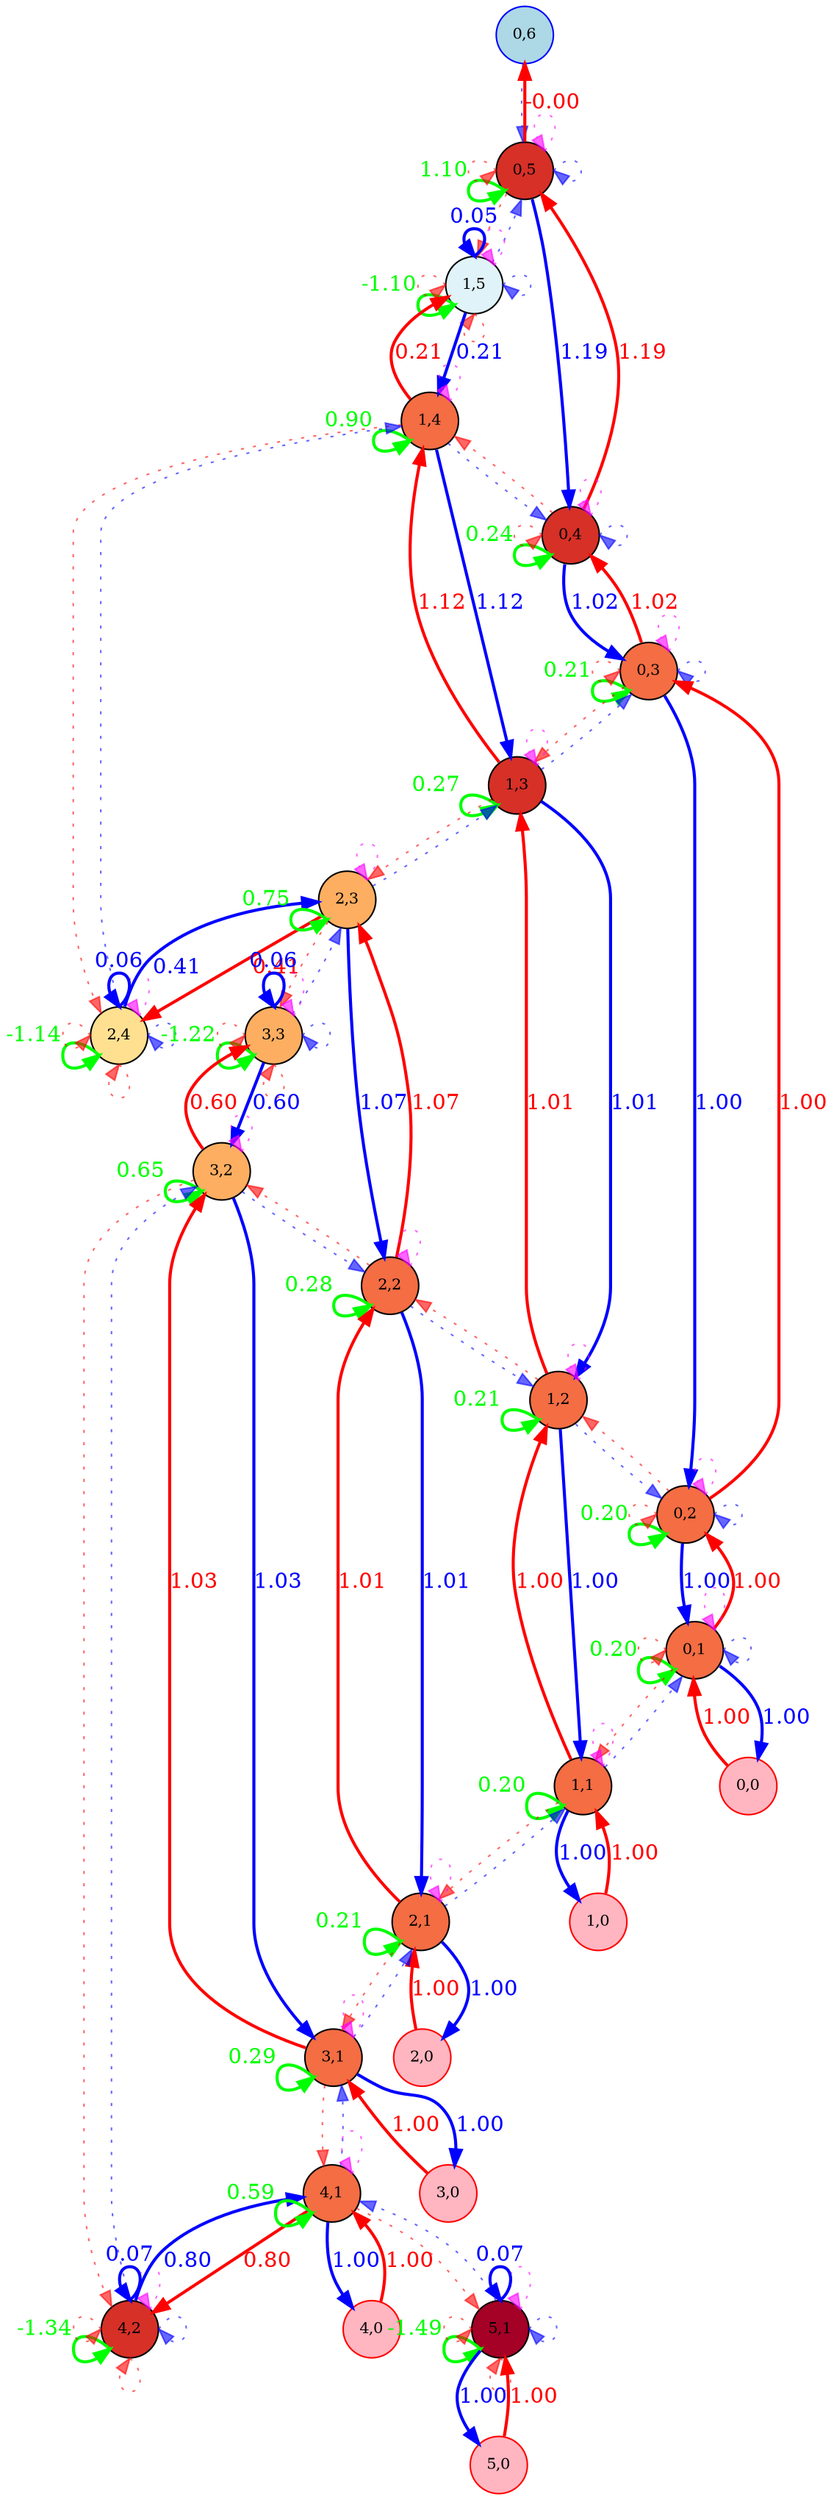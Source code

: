 digraph {
	splines=true
	"0,6" [label="0,6" color=blue fillcolor=lightblue fontsize=10 pos="0,6!" shape=circle style=filled]
	"0,5" [label="0,5" color=black colorscheme=rdylbu10 fillcolor=2 fontsize=10 pos="0,5!" shape=circle style=filled]
	"0,4" [label="0,4" color=black colorscheme=rdylbu10 fillcolor=2 fontsize=10 pos="0,4!" shape=circle style=filled]
	"0,3" [label="0,3" color=black colorscheme=rdylbu10 fillcolor=3 fontsize=10 pos="0,3!" shape=circle style=filled]
	"0,2" [label="0,2" color=black colorscheme=rdylbu10 fillcolor=3 fontsize=10 pos="0,2!" shape=circle style=filled]
	"0,1" [label="0,1" color=black colorscheme=rdylbu10 fillcolor=3 fontsize=10 pos="0,1!" shape=circle style=filled]
	"0,0" [label="0,0" color=red fillcolor=lightpink fontsize=10 pos="0,0!" shape=circle style=filled]
	"1,5" [label="1,5" color=black colorscheme=rdylbu10 fillcolor=6 fontsize=10 pos="1,5!" shape=circle style=filled]
	"1,4" [label="1,4" color=black colorscheme=rdylbu10 fillcolor=3 fontsize=10 pos="1,4!" shape=circle style=filled]
	"1,3" [label="1,3" color=black colorscheme=rdylbu10 fillcolor=2 fontsize=10 pos="1,3!" shape=circle style=filled]
	"1,2" [label="1,2" color=black colorscheme=rdylbu10 fillcolor=3 fontsize=10 pos="1,2!" shape=circle style=filled]
	"1,1" [label="1,1" color=black colorscheme=rdylbu10 fillcolor=3 fontsize=10 pos="1,1!" shape=circle style=filled]
	"1,0" [label="1,0" color=red fillcolor=lightpink fontsize=10 pos="1,0!" shape=circle style=filled]
	"2,4" [label="2,4" color=black colorscheme=rdylbu10 fillcolor=5 fontsize=10 pos="2,4!" shape=circle style=filled]
	"2,3" [label="2,3" color=black colorscheme=rdylbu10 fillcolor=4 fontsize=10 pos="2,3!" shape=circle style=filled]
	"2,2" [label="2,2" color=black colorscheme=rdylbu10 fillcolor=3 fontsize=10 pos="2,2!" shape=circle style=filled]
	"2,1" [label="2,1" color=black colorscheme=rdylbu10 fillcolor=3 fontsize=10 pos="2,1!" shape=circle style=filled]
	"2,0" [label="2,0" color=red fillcolor=lightpink fontsize=10 pos="2,0!" shape=circle style=filled]
	"3,3" [label="3,3" color=black colorscheme=rdylbu10 fillcolor=4 fontsize=10 pos="3,3!" shape=circle style=filled]
	"3,2" [label="3,2" color=black colorscheme=rdylbu10 fillcolor=4 fontsize=10 pos="3,2!" shape=circle style=filled]
	"3,1" [label="3,1" color=black colorscheme=rdylbu10 fillcolor=3 fontsize=10 pos="3,1!" shape=circle style=filled]
	"3,0" [label="3,0" color=red fillcolor=lightpink fontsize=10 pos="3,0!" shape=circle style=filled]
	"4,2" [label="4,2" color=black colorscheme=rdylbu10 fillcolor=2 fontsize=10 pos="4,2!" shape=circle style=filled]
	"4,1" [label="4,1" color=black colorscheme=rdylbu10 fillcolor=3 fontsize=10 pos="4,1!" shape=circle style=filled]
	"4,0" [label="4,0" color=red fillcolor=lightpink fontsize=10 pos="4,0!" shape=circle style=filled]
	"5,1" [label="5,1" color=black colorscheme=rdylbu10 fillcolor=1 fontsize=10 pos="5,1!" shape=circle style=filled]
	"5,0" [label="5,0" color=red fillcolor=lightpink fontsize=10 pos="5,0!" shape=circle style=filled]
	"0,6" -> "0,5" [label="" color="#0000ff99" fontcolor="#0000ff99" style=dotted]
	"0,5" -> "0,6" [label=-0.00 color="#ff0000" fontcolor="#ff0000" penwidth=2 style=solid]
	"0,5" -> "0,5" [label="" color="#ff00ff99" fontcolor="#ff00ff99" headport=ne style=dotted tailport=ne]
	"0,5" -> "0,5" [label=1.10 color="#00ff00" fontcolor="#00ff00" headport=sw penwidth=2 style=solid tailport=sw]
	"0,5" -> "0,4" [label=1.19 color="#0000ff" fontcolor="#0000ff" penwidth=2 style=solid]
	"0,5" -> "1,5" [label="" color="#ff000099" fontcolor="#ff000099" style=dotted]
	"0,5" -> "0,5" [label="" color="#0000ff99" fontcolor="#0000ff99" headport=e style=dotted tailport=e]
	"0,5" -> "0,5" [label="" color="#ff000099" fontcolor="#ff000099" headport=w style=dotted tailport=w]
	"0,4" -> "0,5" [label=1.19 color="#ff0000" fontcolor="#ff0000" penwidth=2 style=solid]
	"0,4" -> "0,4" [label="" color="#ff00ff99" fontcolor="#ff00ff99" headport=ne style=dotted tailport=ne]
	"0,4" -> "0,4" [label=0.24 color="#00ff00" fontcolor="#00ff00" headport=sw penwidth=2 style=solid tailport=sw]
	"0,4" -> "0,3" [label=1.02 color="#0000ff" fontcolor="#0000ff" penwidth=2 style=solid]
	"0,4" -> "1,4" [label="" color="#ff000099" fontcolor="#ff000099" style=dotted]
	"0,4" -> "0,4" [label="" color="#0000ff99" fontcolor="#0000ff99" headport=e style=dotted tailport=e]
	"0,4" -> "0,4" [label="" color="#ff000099" fontcolor="#ff000099" headport=w style=dotted tailport=w]
	"0,3" -> "0,4" [label=1.02 color="#ff0000" fontcolor="#ff0000" penwidth=2 style=solid]
	"0,3" -> "0,3" [label="" color="#ff00ff99" fontcolor="#ff00ff99" headport=ne style=dotted tailport=ne]
	"0,3" -> "0,3" [label=0.21 color="#00ff00" fontcolor="#00ff00" headport=sw penwidth=2 style=solid tailport=sw]
	"0,3" -> "0,2" [label=1.00 color="#0000ff" fontcolor="#0000ff" penwidth=2 style=solid]
	"0,3" -> "1,3" [label="" color="#ff000099" fontcolor="#ff000099" style=dotted]
	"0,3" -> "0,3" [label="" color="#0000ff99" fontcolor="#0000ff99" headport=e style=dotted tailport=e]
	"0,3" -> "0,3" [label="" color="#ff000099" fontcolor="#ff000099" headport=w style=dotted tailport=w]
	"0,2" -> "0,3" [label=1.00 color="#ff0000" fontcolor="#ff0000" penwidth=2 style=solid]
	"0,2" -> "0,2" [label="" color="#ff00ff99" fontcolor="#ff00ff99" headport=ne style=dotted tailport=ne]
	"0,2" -> "0,2" [label=0.20 color="#00ff00" fontcolor="#00ff00" headport=sw penwidth=2 style=solid tailport=sw]
	"0,2" -> "0,1" [label=1.00 color="#0000ff" fontcolor="#0000ff" penwidth=2 style=solid]
	"0,2" -> "1,2" [label="" color="#ff000099" fontcolor="#ff000099" style=dotted]
	"0,2" -> "0,2" [label="" color="#0000ff99" fontcolor="#0000ff99" headport=e style=dotted tailport=e]
	"0,2" -> "0,2" [label="" color="#ff000099" fontcolor="#ff000099" headport=w style=dotted tailport=w]
	"0,1" -> "0,2" [label=1.00 color="#ff0000" fontcolor="#ff0000" penwidth=2 style=solid]
	"0,1" -> "0,1" [label="" color="#ff00ff99" fontcolor="#ff00ff99" headport=ne style=dotted tailport=ne]
	"0,1" -> "0,1" [label=0.20 color="#00ff00" fontcolor="#00ff00" headport=sw penwidth=2 style=solid tailport=sw]
	"0,1" -> "0,0" [label=1.00 color="#0000ff" fontcolor="#0000ff" penwidth=2 style=solid]
	"0,1" -> "1,1" [label="" color="#ff000099" fontcolor="#ff000099" style=dotted]
	"0,1" -> "0,1" [label="" color="#0000ff99" fontcolor="#0000ff99" headport=e style=dotted tailport=e]
	"0,1" -> "0,1" [label="" color="#ff000099" fontcolor="#ff000099" headport=w style=dotted tailport=w]
	"0,0" -> "0,1" [label=1.00 color="#ff0000" fontcolor="#ff0000" penwidth=2 style=solid]
	"1,5" -> "0,5" [label="" color="#0000ff99" fontcolor="#0000ff99" style=dotted]
	"1,5" -> "1,5" [label="" color="#ff00ff99" fontcolor="#ff00ff99" headport=ne style=dotted tailport=ne]
	"1,5" -> "1,5" [label=-1.10 color="#00ff00" fontcolor="#00ff00" headport=sw penwidth=2 style=solid tailport=sw]
	"1,5" -> "1,4" [label=0.21 color="#0000ff" fontcolor="#0000ff" penwidth=2 style=solid]
	"1,5" -> "1,5" [label="" color="#ff000099" fontcolor="#ff000099" headport=s style=dotted tailport=s]
	"1,5" -> "1,5" [label=0.05 color="#0000ff" fontcolor="#0000ff" headport=n penwidth=2 style=solid tailport=n]
	"1,5" -> "1,5" [label="" color="#ff000099" fontcolor="#ff000099" headport=w style=dotted tailport=w]
	"1,5" -> "1,5" [label="" color="#0000ff99" fontcolor="#0000ff99" headport=e style=dotted tailport=e]
	"1,4" -> "0,4" [label="" color="#0000ff99" fontcolor="#0000ff99" style=dotted]
	"1,4" -> "1,5" [label=0.21 color="#ff0000" fontcolor="#ff0000" penwidth=2 style=solid]
	"1,4" -> "1,4" [label="" color="#ff00ff99" fontcolor="#ff00ff99" headport=ne style=dotted tailport=ne]
	"1,4" -> "1,4" [label=0.90 color="#00ff00" fontcolor="#00ff00" headport=sw penwidth=2 style=solid tailport=sw]
	"1,4" -> "1,3" [label=1.12 color="#0000ff" fontcolor="#0000ff" penwidth=2 style=solid]
	"1,4" -> "2,4" [label="" color="#ff000099" fontcolor="#ff000099" style=dotted]
	"1,3" -> "0,3" [label="" color="#0000ff99" fontcolor="#0000ff99" style=dotted]
	"1,3" -> "1,4" [label=1.12 color="#ff0000" fontcolor="#ff0000" penwidth=2 style=solid]
	"1,3" -> "1,3" [label="" color="#ff00ff99" fontcolor="#ff00ff99" headport=ne style=dotted tailport=ne]
	"1,3" -> "1,3" [label=0.27 color="#00ff00" fontcolor="#00ff00" headport=sw penwidth=2 style=solid tailport=sw]
	"1,3" -> "1,2" [label=1.01 color="#0000ff" fontcolor="#0000ff" penwidth=2 style=solid]
	"1,3" -> "2,3" [label="" color="#ff000099" fontcolor="#ff000099" style=dotted]
	"1,2" -> "0,2" [label="" color="#0000ff99" fontcolor="#0000ff99" style=dotted]
	"1,2" -> "1,3" [label=1.01 color="#ff0000" fontcolor="#ff0000" penwidth=2 style=solid]
	"1,2" -> "1,2" [label="" color="#ff00ff99" fontcolor="#ff00ff99" headport=ne style=dotted tailport=ne]
	"1,2" -> "1,2" [label=0.21 color="#00ff00" fontcolor="#00ff00" headport=sw penwidth=2 style=solid tailport=sw]
	"1,2" -> "1,1" [label=1.00 color="#0000ff" fontcolor="#0000ff" penwidth=2 style=solid]
	"1,2" -> "2,2" [label="" color="#ff000099" fontcolor="#ff000099" style=dotted]
	"1,1" -> "0,1" [label="" color="#0000ff99" fontcolor="#0000ff99" style=dotted]
	"1,1" -> "1,2" [label=1.00 color="#ff0000" fontcolor="#ff0000" penwidth=2 style=solid]
	"1,1" -> "1,1" [label="" color="#ff00ff99" fontcolor="#ff00ff99" headport=ne style=dotted tailport=ne]
	"1,1" -> "1,1" [label=0.20 color="#00ff00" fontcolor="#00ff00" headport=sw penwidth=2 style=solid tailport=sw]
	"1,1" -> "1,0" [label=1.00 color="#0000ff" fontcolor="#0000ff" penwidth=2 style=solid]
	"1,1" -> "2,1" [label="" color="#ff000099" fontcolor="#ff000099" style=dotted]
	"1,0" -> "1,1" [label=1.00 color="#ff0000" fontcolor="#ff0000" penwidth=2 style=solid]
	"2,4" -> "1,4" [label="" color="#0000ff99" fontcolor="#0000ff99" style=dotted]
	"2,4" -> "2,4" [label="" color="#ff00ff99" fontcolor="#ff00ff99" headport=ne style=dotted tailport=ne]
	"2,4" -> "2,4" [label=-1.14 color="#00ff00" fontcolor="#00ff00" headport=sw penwidth=2 style=solid tailport=sw]
	"2,4" -> "2,3" [label=0.41 color="#0000ff" fontcolor="#0000ff" penwidth=2 style=solid]
	"2,4" -> "2,4" [label="" color="#ff000099" fontcolor="#ff000099" headport=s style=dotted tailport=s]
	"2,4" -> "2,4" [label=0.06 color="#0000ff" fontcolor="#0000ff" headport=n penwidth=2 style=solid tailport=n]
	"2,4" -> "2,4" [label="" color="#ff000099" fontcolor="#ff000099" headport=w style=dotted tailport=w]
	"2,4" -> "2,4" [label="" color="#0000ff99" fontcolor="#0000ff99" headport=e style=dotted tailport=e]
	"2,3" -> "1,3" [label="" color="#0000ff99" fontcolor="#0000ff99" style=dotted]
	"2,3" -> "2,4" [label=0.41 color="#ff0000" fontcolor="#ff0000" penwidth=2 style=solid]
	"2,3" -> "2,3" [label="" color="#ff00ff99" fontcolor="#ff00ff99" headport=ne style=dotted tailport=ne]
	"2,3" -> "2,3" [label=0.75 color="#00ff00" fontcolor="#00ff00" headport=sw penwidth=2 style=solid tailport=sw]
	"2,3" -> "2,2" [label=1.07 color="#0000ff" fontcolor="#0000ff" penwidth=2 style=solid]
	"2,3" -> "3,3" [label="" color="#ff000099" fontcolor="#ff000099" style=dotted]
	"2,2" -> "1,2" [label="" color="#0000ff99" fontcolor="#0000ff99" style=dotted]
	"2,2" -> "2,3" [label=1.07 color="#ff0000" fontcolor="#ff0000" penwidth=2 style=solid]
	"2,2" -> "2,2" [label="" color="#ff00ff99" fontcolor="#ff00ff99" headport=ne style=dotted tailport=ne]
	"2,2" -> "2,2" [label=0.28 color="#00ff00" fontcolor="#00ff00" headport=sw penwidth=2 style=solid tailport=sw]
	"2,2" -> "2,1" [label=1.01 color="#0000ff" fontcolor="#0000ff" penwidth=2 style=solid]
	"2,2" -> "3,2" [label="" color="#ff000099" fontcolor="#ff000099" style=dotted]
	"2,1" -> "1,1" [label="" color="#0000ff99" fontcolor="#0000ff99" style=dotted]
	"2,1" -> "2,2" [label=1.01 color="#ff0000" fontcolor="#ff0000" penwidth=2 style=solid]
	"2,1" -> "2,1" [label="" color="#ff00ff99" fontcolor="#ff00ff99" headport=ne style=dotted tailport=ne]
	"2,1" -> "2,1" [label=0.21 color="#00ff00" fontcolor="#00ff00" headport=sw penwidth=2 style=solid tailport=sw]
	"2,1" -> "2,0" [label=1.00 color="#0000ff" fontcolor="#0000ff" penwidth=2 style=solid]
	"2,1" -> "3,1" [label="" color="#ff000099" fontcolor="#ff000099" style=dotted]
	"2,0" -> "2,1" [label=1.00 color="#ff0000" fontcolor="#ff0000" penwidth=2 style=solid]
	"3,3" -> "2,3" [label="" color="#0000ff99" fontcolor="#0000ff99" style=dotted]
	"3,3" -> "3,3" [label="" color="#ff00ff99" fontcolor="#ff00ff99" headport=ne style=dotted tailport=ne]
	"3,3" -> "3,3" [label=-1.22 color="#00ff00" fontcolor="#00ff00" headport=sw penwidth=2 style=solid tailport=sw]
	"3,3" -> "3,2" [label=0.60 color="#0000ff" fontcolor="#0000ff" penwidth=2 style=solid]
	"3,3" -> "3,3" [label="" color="#ff000099" fontcolor="#ff000099" headport=s style=dotted tailport=s]
	"3,3" -> "3,3" [label=0.06 color="#0000ff" fontcolor="#0000ff" headport=n penwidth=2 style=solid tailport=n]
	"3,3" -> "3,3" [label="" color="#ff000099" fontcolor="#ff000099" headport=w style=dotted tailport=w]
	"3,3" -> "3,3" [label="" color="#0000ff99" fontcolor="#0000ff99" headport=e style=dotted tailport=e]
	"3,2" -> "2,2" [label="" color="#0000ff99" fontcolor="#0000ff99" style=dotted]
	"3,2" -> "3,3" [label=0.60 color="#ff0000" fontcolor="#ff0000" penwidth=2 style=solid]
	"3,2" -> "3,2" [label="" color="#ff00ff99" fontcolor="#ff00ff99" headport=ne style=dotted tailport=ne]
	"3,2" -> "3,2" [label=0.65 color="#00ff00" fontcolor="#00ff00" headport=sw penwidth=2 style=solid tailport=sw]
	"3,2" -> "3,1" [label=1.03 color="#0000ff" fontcolor="#0000ff" penwidth=2 style=solid]
	"3,2" -> "4,2" [label="" color="#ff000099" fontcolor="#ff000099" style=dotted]
	"3,1" -> "2,1" [label="" color="#0000ff99" fontcolor="#0000ff99" style=dotted]
	"3,1" -> "3,2" [label=1.03 color="#ff0000" fontcolor="#ff0000" penwidth=2 style=solid]
	"3,1" -> "3,1" [label="" color="#ff00ff99" fontcolor="#ff00ff99" headport=ne style=dotted tailport=ne]
	"3,1" -> "3,1" [label=0.29 color="#00ff00" fontcolor="#00ff00" headport=sw penwidth=2 style=solid tailport=sw]
	"3,1" -> "3,0" [label=1.00 color="#0000ff" fontcolor="#0000ff" penwidth=2 style=solid]
	"3,1" -> "4,1" [label="" color="#ff000099" fontcolor="#ff000099" style=dotted]
	"3,0" -> "3,1" [label=1.00 color="#ff0000" fontcolor="#ff0000" penwidth=2 style=solid]
	"4,2" -> "3,2" [label="" color="#0000ff99" fontcolor="#0000ff99" style=dotted]
	"4,2" -> "4,2" [label="" color="#ff00ff99" fontcolor="#ff00ff99" headport=ne style=dotted tailport=ne]
	"4,2" -> "4,2" [label=-1.34 color="#00ff00" fontcolor="#00ff00" headport=sw penwidth=2 style=solid tailport=sw]
	"4,2" -> "4,1" [label=0.80 color="#0000ff" fontcolor="#0000ff" penwidth=2 style=solid]
	"4,2" -> "4,2" [label="" color="#ff000099" fontcolor="#ff000099" headport=s style=dotted tailport=s]
	"4,2" -> "4,2" [label=0.07 color="#0000ff" fontcolor="#0000ff" headport=n penwidth=2 style=solid tailport=n]
	"4,2" -> "4,2" [label="" color="#ff000099" fontcolor="#ff000099" headport=w style=dotted tailport=w]
	"4,2" -> "4,2" [label="" color="#0000ff99" fontcolor="#0000ff99" headport=e style=dotted tailport=e]
	"4,1" -> "3,1" [label="" color="#0000ff99" fontcolor="#0000ff99" style=dotted]
	"4,1" -> "4,2" [label=0.80 color="#ff0000" fontcolor="#ff0000" penwidth=2 style=solid]
	"4,1" -> "4,1" [label="" color="#ff00ff99" fontcolor="#ff00ff99" headport=ne style=dotted tailport=ne]
	"4,1" -> "4,1" [label=0.59 color="#00ff00" fontcolor="#00ff00" headport=sw penwidth=2 style=solid tailport=sw]
	"4,1" -> "4,0" [label=1.00 color="#0000ff" fontcolor="#0000ff" penwidth=2 style=solid]
	"4,1" -> "5,1" [label="" color="#ff000099" fontcolor="#ff000099" style=dotted]
	"4,0" -> "4,1" [label=1.00 color="#ff0000" fontcolor="#ff0000" penwidth=2 style=solid]
	"5,1" -> "4,1" [label="" color="#0000ff99" fontcolor="#0000ff99" style=dotted]
	"5,1" -> "5,1" [label="" color="#ff00ff99" fontcolor="#ff00ff99" headport=ne style=dotted tailport=ne]
	"5,1" -> "5,1" [label=-1.49 color="#00ff00" fontcolor="#00ff00" headport=sw penwidth=2 style=solid tailport=sw]
	"5,1" -> "5,0" [label=1.00 color="#0000ff" fontcolor="#0000ff" penwidth=2 style=solid]
	"5,1" -> "5,1" [label="" color="#ff000099" fontcolor="#ff000099" headport=s style=dotted tailport=s]
	"5,1" -> "5,1" [label=0.07 color="#0000ff" fontcolor="#0000ff" headport=n penwidth=2 style=solid tailport=n]
	"5,1" -> "5,1" [label="" color="#ff000099" fontcolor="#ff000099" headport=w style=dotted tailport=w]
	"5,1" -> "5,1" [label="" color="#0000ff99" fontcolor="#0000ff99" headport=e style=dotted tailport=e]
	"5,0" -> "5,1" [label=1.00 color="#ff0000" fontcolor="#ff0000" penwidth=2 style=solid]
}
